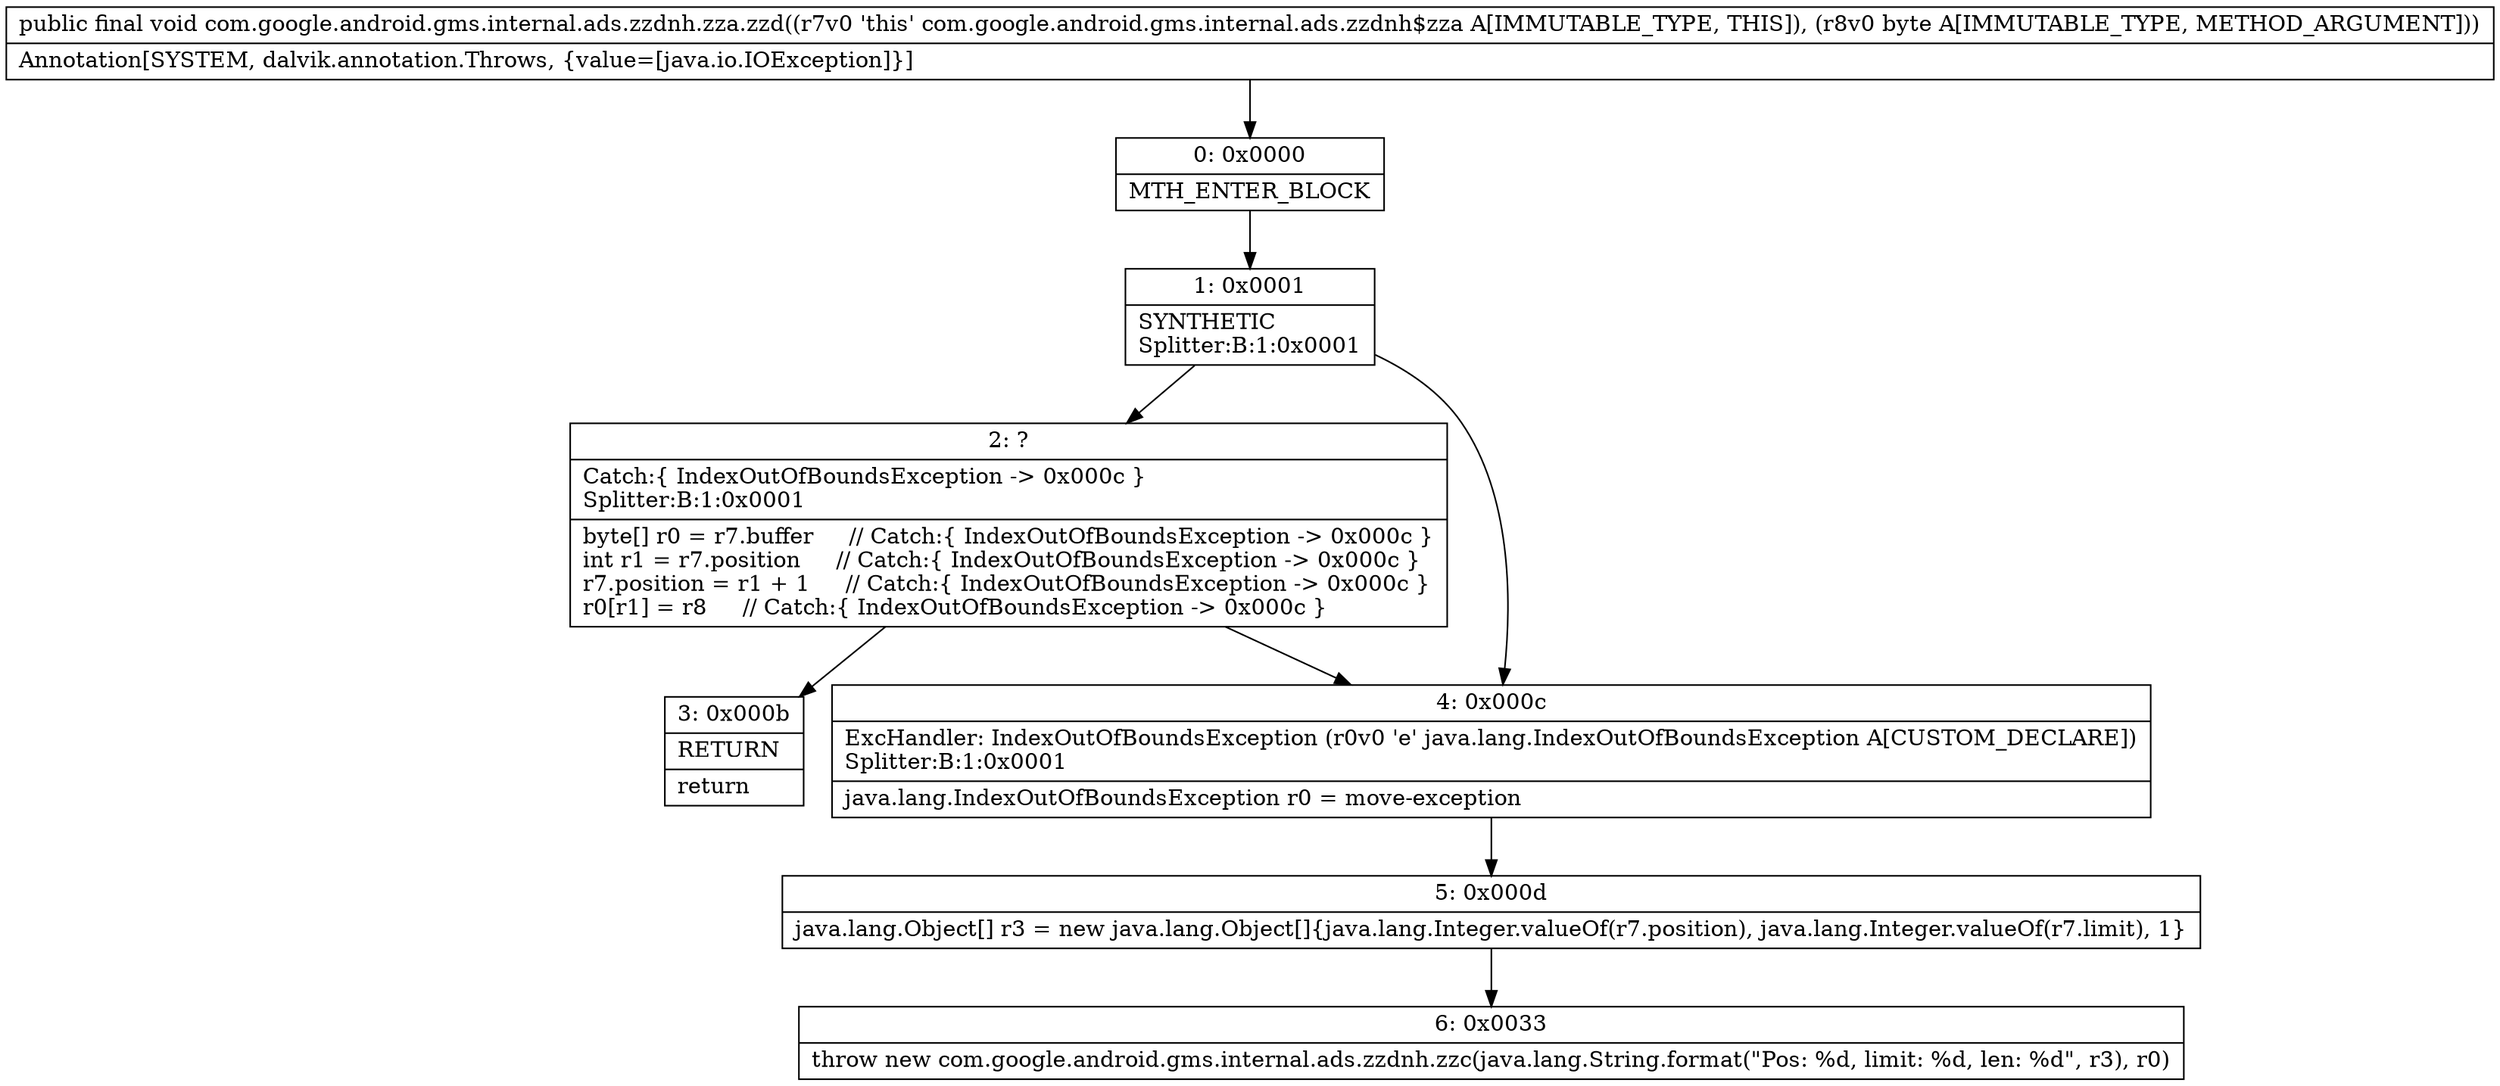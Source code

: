 digraph "CFG forcom.google.android.gms.internal.ads.zzdnh.zza.zzd(B)V" {
Node_0 [shape=record,label="{0\:\ 0x0000|MTH_ENTER_BLOCK\l}"];
Node_1 [shape=record,label="{1\:\ 0x0001|SYNTHETIC\lSplitter:B:1:0x0001\l}"];
Node_2 [shape=record,label="{2\:\ ?|Catch:\{ IndexOutOfBoundsException \-\> 0x000c \}\lSplitter:B:1:0x0001\l|byte[] r0 = r7.buffer     \/\/ Catch:\{ IndexOutOfBoundsException \-\> 0x000c \}\lint r1 = r7.position     \/\/ Catch:\{ IndexOutOfBoundsException \-\> 0x000c \}\lr7.position = r1 + 1     \/\/ Catch:\{ IndexOutOfBoundsException \-\> 0x000c \}\lr0[r1] = r8     \/\/ Catch:\{ IndexOutOfBoundsException \-\> 0x000c \}\l}"];
Node_3 [shape=record,label="{3\:\ 0x000b|RETURN\l|return\l}"];
Node_4 [shape=record,label="{4\:\ 0x000c|ExcHandler: IndexOutOfBoundsException (r0v0 'e' java.lang.IndexOutOfBoundsException A[CUSTOM_DECLARE])\lSplitter:B:1:0x0001\l|java.lang.IndexOutOfBoundsException r0 = move\-exception\l}"];
Node_5 [shape=record,label="{5\:\ 0x000d|java.lang.Object[] r3 = new java.lang.Object[]\{java.lang.Integer.valueOf(r7.position), java.lang.Integer.valueOf(r7.limit), 1\}\l}"];
Node_6 [shape=record,label="{6\:\ 0x0033|throw new com.google.android.gms.internal.ads.zzdnh.zzc(java.lang.String.format(\"Pos: %d, limit: %d, len: %d\", r3), r0)\l}"];
MethodNode[shape=record,label="{public final void com.google.android.gms.internal.ads.zzdnh.zza.zzd((r7v0 'this' com.google.android.gms.internal.ads.zzdnh$zza A[IMMUTABLE_TYPE, THIS]), (r8v0 byte A[IMMUTABLE_TYPE, METHOD_ARGUMENT]))  | Annotation[SYSTEM, dalvik.annotation.Throws, \{value=[java.io.IOException]\}]\l}"];
MethodNode -> Node_0;
Node_0 -> Node_1;
Node_1 -> Node_2;
Node_1 -> Node_4;
Node_2 -> Node_3;
Node_2 -> Node_4;
Node_4 -> Node_5;
Node_5 -> Node_6;
}

